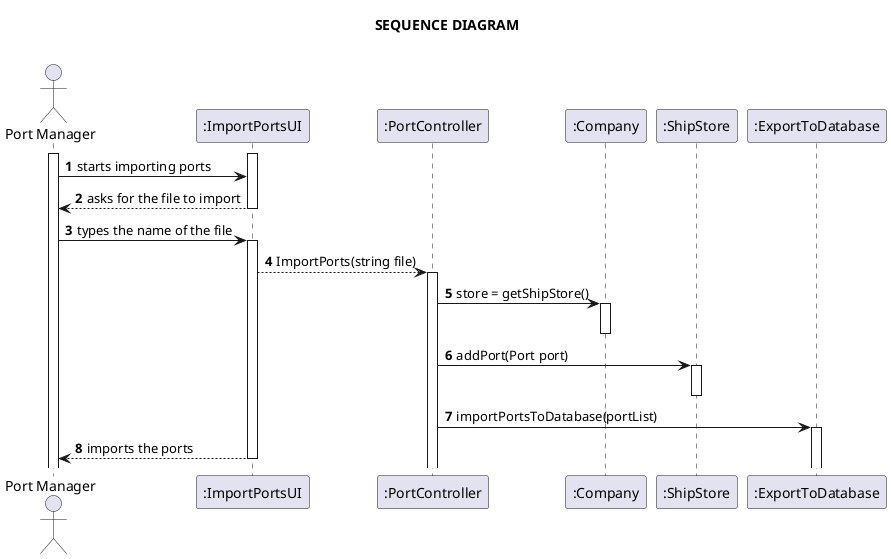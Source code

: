 @startuml
'https://plantuml.com/sequence-diagram

title <b> SEQUENCE DIAGRAM\n
autonumber
'hide footbox
actor "Port Manager" as MAN
participant ":ImportPortsUI" as UI
participant ":PortController" as Controller
participant ":Company" as Company
participant ":ShipStore" as Store
participant ":ExportToDatabase" as Export


activate MAN
activate UI

MAN -> UI : starts importing ports
UI --> MAN : asks for the file to import
deactivate UI
MAN -> UI : types the name of the file
activate UI
UI --> Controller : ImportPorts(string file)
activate Controller
Controller -> Company : store = getShipStore()
activate Company
deactivate Company
Controller -> Store : addPort(Port port)
activate Store
deactivate Store
Controller -> Export : importPortsToDatabase(portList)
activate Export




UI --> MAN : imports the ports
deactivate UI

@enduml